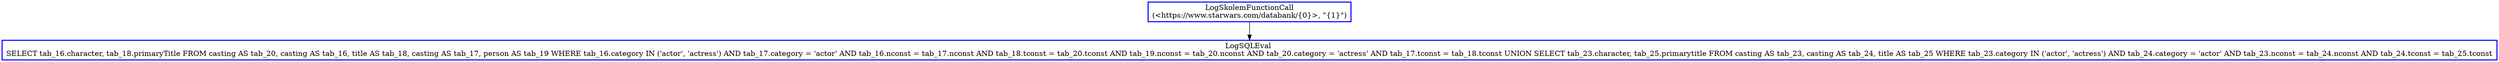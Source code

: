 digraph  g{
node [shape=rectangle, color=black, fontcolor=black, style=bold]
0 [label="LogSkolemFunctionCall
(<https://www.starwars.com/databank/{0}>, \"{1}\")" , color = blue] ; 
1 [label="LogSQLEval 
SELECT tab_16.character, tab_18.primaryTitle FROM casting AS tab_20, casting AS tab_16, title AS tab_18, casting AS tab_17, person AS tab_19 WHERE tab_16.category IN ('actor', 'actress') AND tab_17.category = 'actor' AND tab_16.nconst = tab_17.nconst AND tab_18.tconst = tab_20.tconst AND tab_19.nconst = tab_20.nconst AND tab_20.category = 'actress' AND tab_17.tconst = tab_18.tconst UNION SELECT tab_23.character, tab_25.primarytitle FROM casting AS tab_23, casting AS tab_24, title AS tab_25 WHERE tab_23.category IN ('actor', 'actress') AND tab_24.category = 'actor' AND tab_23.nconst = tab_24.nconst AND tab_24.tconst = tab_25.tconst", color = blue] ; 
0 -> 1 ; 
}

